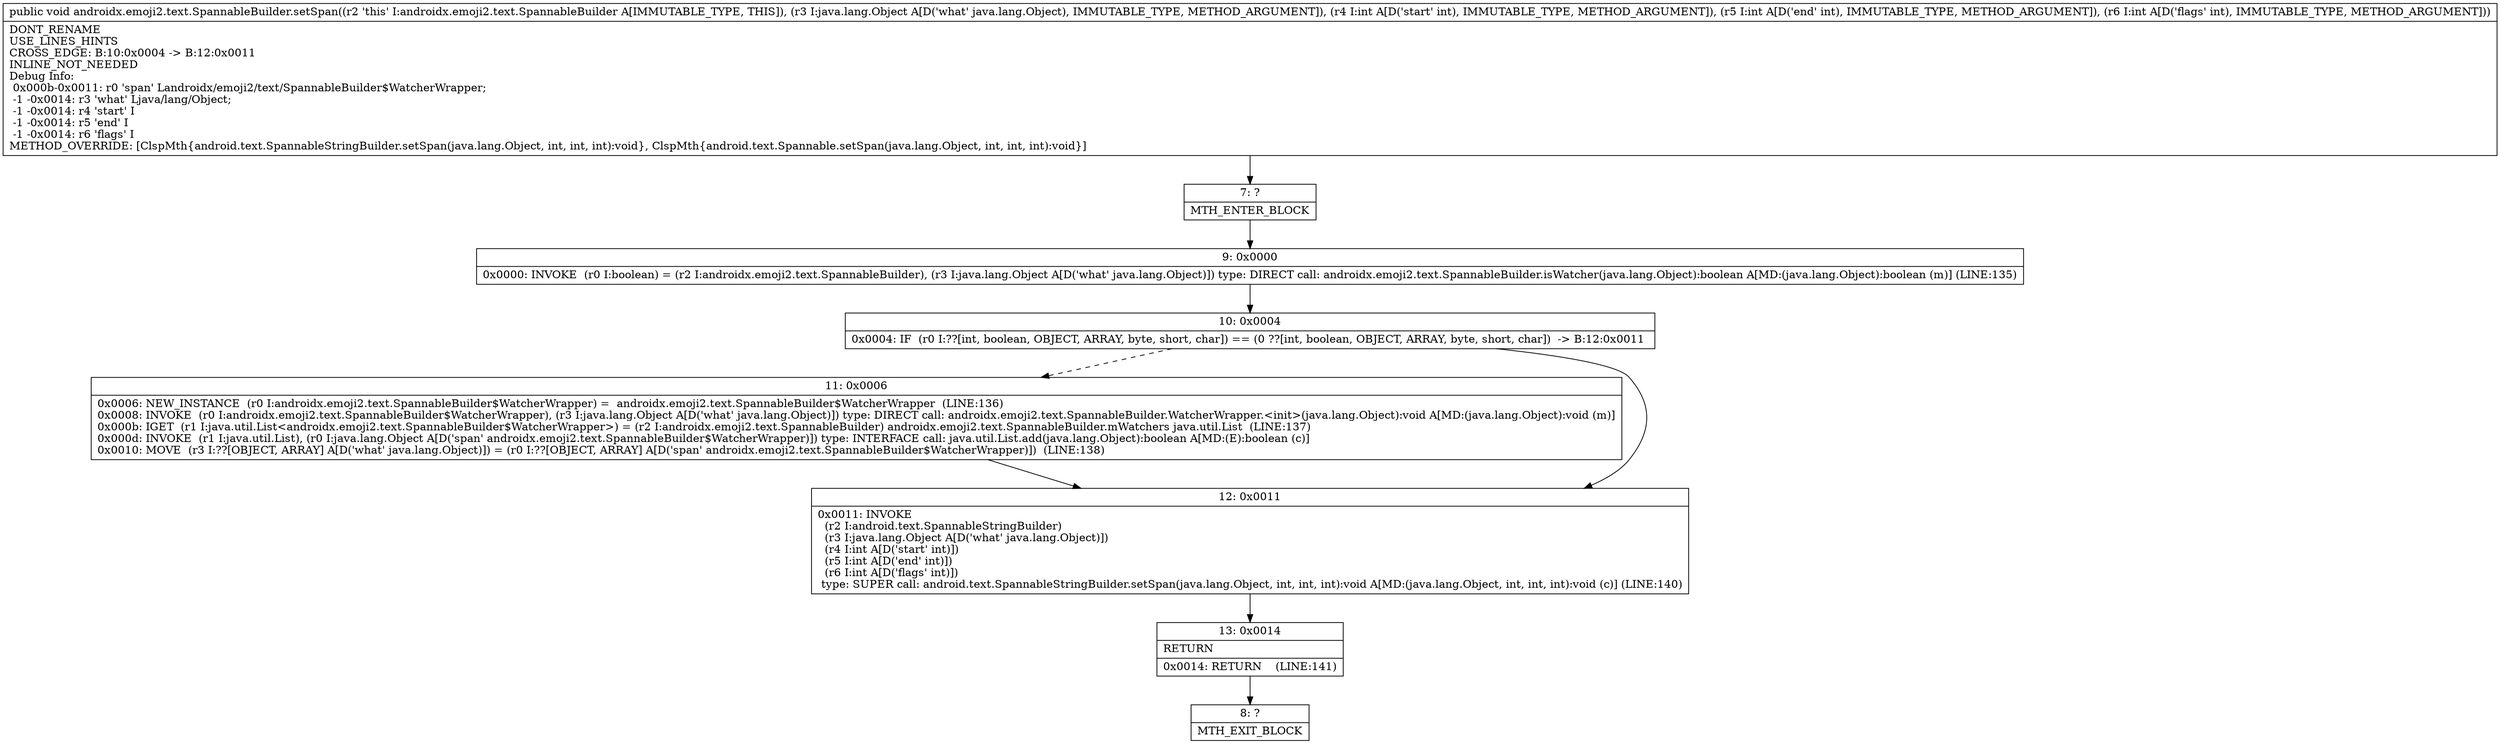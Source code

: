 digraph "CFG forandroidx.emoji2.text.SpannableBuilder.setSpan(Ljava\/lang\/Object;III)V" {
Node_7 [shape=record,label="{7\:\ ?|MTH_ENTER_BLOCK\l}"];
Node_9 [shape=record,label="{9\:\ 0x0000|0x0000: INVOKE  (r0 I:boolean) = (r2 I:androidx.emoji2.text.SpannableBuilder), (r3 I:java.lang.Object A[D('what' java.lang.Object)]) type: DIRECT call: androidx.emoji2.text.SpannableBuilder.isWatcher(java.lang.Object):boolean A[MD:(java.lang.Object):boolean (m)] (LINE:135)\l}"];
Node_10 [shape=record,label="{10\:\ 0x0004|0x0004: IF  (r0 I:??[int, boolean, OBJECT, ARRAY, byte, short, char]) == (0 ??[int, boolean, OBJECT, ARRAY, byte, short, char])  \-\> B:12:0x0011 \l}"];
Node_11 [shape=record,label="{11\:\ 0x0006|0x0006: NEW_INSTANCE  (r0 I:androidx.emoji2.text.SpannableBuilder$WatcherWrapper) =  androidx.emoji2.text.SpannableBuilder$WatcherWrapper  (LINE:136)\l0x0008: INVOKE  (r0 I:androidx.emoji2.text.SpannableBuilder$WatcherWrapper), (r3 I:java.lang.Object A[D('what' java.lang.Object)]) type: DIRECT call: androidx.emoji2.text.SpannableBuilder.WatcherWrapper.\<init\>(java.lang.Object):void A[MD:(java.lang.Object):void (m)]\l0x000b: IGET  (r1 I:java.util.List\<androidx.emoji2.text.SpannableBuilder$WatcherWrapper\>) = (r2 I:androidx.emoji2.text.SpannableBuilder) androidx.emoji2.text.SpannableBuilder.mWatchers java.util.List  (LINE:137)\l0x000d: INVOKE  (r1 I:java.util.List), (r0 I:java.lang.Object A[D('span' androidx.emoji2.text.SpannableBuilder$WatcherWrapper)]) type: INTERFACE call: java.util.List.add(java.lang.Object):boolean A[MD:(E):boolean (c)]\l0x0010: MOVE  (r3 I:??[OBJECT, ARRAY] A[D('what' java.lang.Object)]) = (r0 I:??[OBJECT, ARRAY] A[D('span' androidx.emoji2.text.SpannableBuilder$WatcherWrapper)])  (LINE:138)\l}"];
Node_12 [shape=record,label="{12\:\ 0x0011|0x0011: INVOKE  \l  (r2 I:android.text.SpannableStringBuilder)\l  (r3 I:java.lang.Object A[D('what' java.lang.Object)])\l  (r4 I:int A[D('start' int)])\l  (r5 I:int A[D('end' int)])\l  (r6 I:int A[D('flags' int)])\l type: SUPER call: android.text.SpannableStringBuilder.setSpan(java.lang.Object, int, int, int):void A[MD:(java.lang.Object, int, int, int):void (c)] (LINE:140)\l}"];
Node_13 [shape=record,label="{13\:\ 0x0014|RETURN\l|0x0014: RETURN    (LINE:141)\l}"];
Node_8 [shape=record,label="{8\:\ ?|MTH_EXIT_BLOCK\l}"];
MethodNode[shape=record,label="{public void androidx.emoji2.text.SpannableBuilder.setSpan((r2 'this' I:androidx.emoji2.text.SpannableBuilder A[IMMUTABLE_TYPE, THIS]), (r3 I:java.lang.Object A[D('what' java.lang.Object), IMMUTABLE_TYPE, METHOD_ARGUMENT]), (r4 I:int A[D('start' int), IMMUTABLE_TYPE, METHOD_ARGUMENT]), (r5 I:int A[D('end' int), IMMUTABLE_TYPE, METHOD_ARGUMENT]), (r6 I:int A[D('flags' int), IMMUTABLE_TYPE, METHOD_ARGUMENT]))  | DONT_RENAME\lUSE_LINES_HINTS\lCROSS_EDGE: B:10:0x0004 \-\> B:12:0x0011\lINLINE_NOT_NEEDED\lDebug Info:\l  0x000b\-0x0011: r0 'span' Landroidx\/emoji2\/text\/SpannableBuilder$WatcherWrapper;\l  \-1 \-0x0014: r3 'what' Ljava\/lang\/Object;\l  \-1 \-0x0014: r4 'start' I\l  \-1 \-0x0014: r5 'end' I\l  \-1 \-0x0014: r6 'flags' I\lMETHOD_OVERRIDE: [ClspMth\{android.text.SpannableStringBuilder.setSpan(java.lang.Object, int, int, int):void\}, ClspMth\{android.text.Spannable.setSpan(java.lang.Object, int, int, int):void\}]\l}"];
MethodNode -> Node_7;Node_7 -> Node_9;
Node_9 -> Node_10;
Node_10 -> Node_11[style=dashed];
Node_10 -> Node_12;
Node_11 -> Node_12;
Node_12 -> Node_13;
Node_13 -> Node_8;
}

